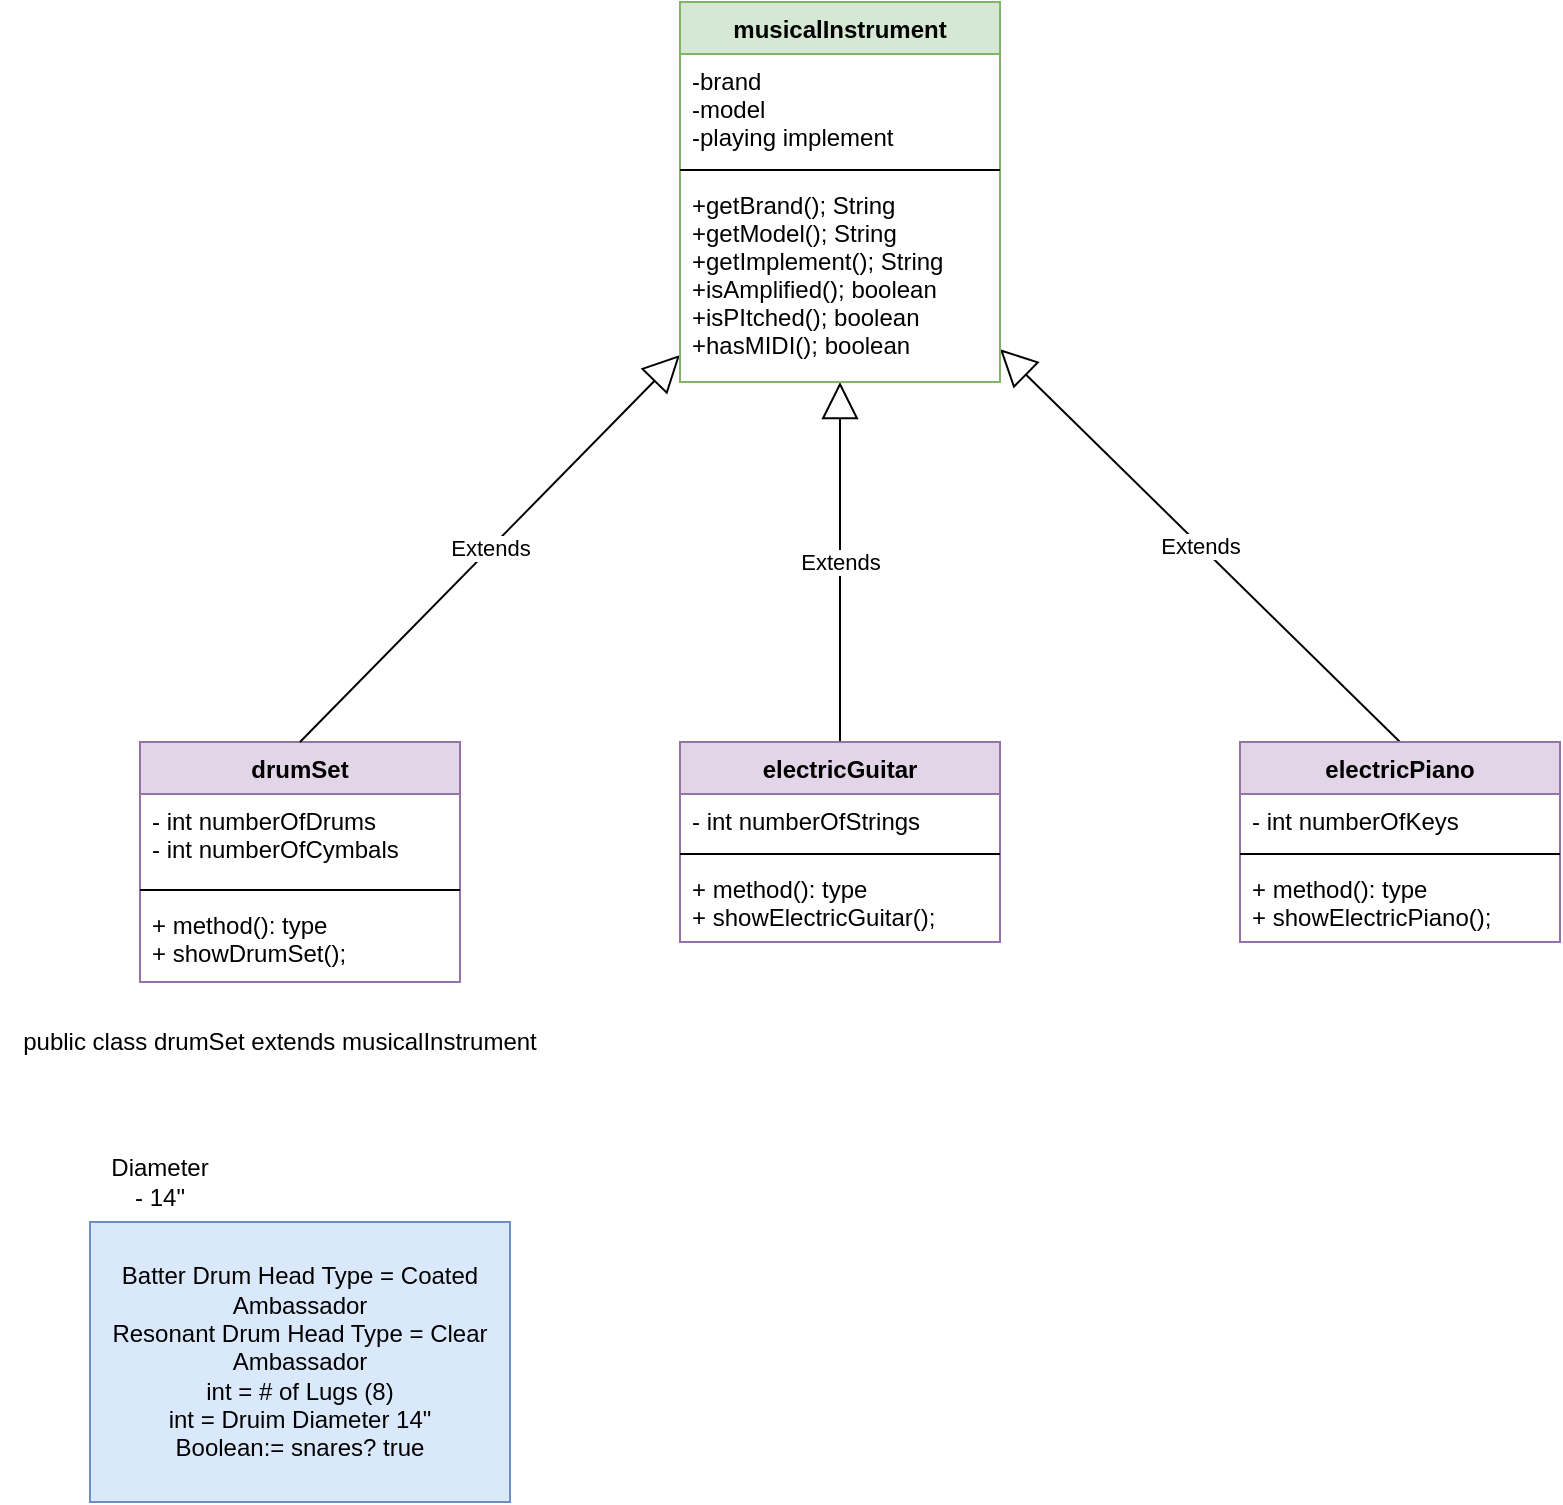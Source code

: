 <mxfile version="13.8.0" type="github">
  <diagram id="u5egj9Q1XMa9EqDsLZzm" name="Page-1">
    <mxGraphModel dx="1950" dy="1722" grid="1" gridSize="10" guides="1" tooltips="1" connect="1" arrows="1" fold="1" page="1" pageScale="1" pageWidth="850" pageHeight="1100" math="0" shadow="0">
      <root>
        <mxCell id="0" />
        <mxCell id="1" parent="0" />
        <mxCell id="iNh4lFPZa8ypUP3hIFsf-30" value="Extends" style="endArrow=block;endSize=16;endFill=0;html=1;" parent="1" source="iNh4lFPZa8ypUP3hIFsf-13" target="iNh4lFPZa8ypUP3hIFsf-1" edge="1">
          <mxGeometry width="160" relative="1" as="geometry">
            <mxPoint x="397" y="320" as="sourcePoint" />
            <mxPoint x="330" y="175.923" as="targetPoint" />
          </mxGeometry>
        </mxCell>
        <mxCell id="iNh4lFPZa8ypUP3hIFsf-5" value="drumSet" style="swimlane;fontStyle=1;align=center;verticalAlign=top;childLayout=stackLayout;horizontal=1;startSize=26;horizontalStack=0;resizeParent=1;resizeParentMax=0;resizeLast=0;collapsible=1;marginBottom=0;fillColor=#e1d5e7;strokeColor=#9673a6;" parent="1" vertex="1">
          <mxGeometry x="40" y="310" width="160" height="120" as="geometry" />
        </mxCell>
        <mxCell id="iNh4lFPZa8ypUP3hIFsf-6" value="- int numberOfDrums&#xa;- int numberOfCymbals" style="text;strokeColor=none;fillColor=none;align=left;verticalAlign=top;spacingLeft=4;spacingRight=4;overflow=hidden;rotatable=0;points=[[0,0.5],[1,0.5]];portConstraint=eastwest;" parent="iNh4lFPZa8ypUP3hIFsf-5" vertex="1">
          <mxGeometry y="26" width="160" height="44" as="geometry" />
        </mxCell>
        <mxCell id="iNh4lFPZa8ypUP3hIFsf-7" value="" style="line;strokeWidth=1;fillColor=none;align=left;verticalAlign=middle;spacingTop=-1;spacingLeft=3;spacingRight=3;rotatable=0;labelPosition=right;points=[];portConstraint=eastwest;" parent="iNh4lFPZa8ypUP3hIFsf-5" vertex="1">
          <mxGeometry y="70" width="160" height="8" as="geometry" />
        </mxCell>
        <mxCell id="iNh4lFPZa8ypUP3hIFsf-8" value="+ method(): type&#xa;+ showDrumSet();" style="text;strokeColor=none;fillColor=none;align=left;verticalAlign=top;spacingLeft=4;spacingRight=4;overflow=hidden;rotatable=0;points=[[0,0.5],[1,0.5]];portConstraint=eastwest;" parent="iNh4lFPZa8ypUP3hIFsf-5" vertex="1">
          <mxGeometry y="78" width="160" height="42" as="geometry" />
        </mxCell>
        <mxCell id="iNh4lFPZa8ypUP3hIFsf-31" value="Extends" style="endArrow=block;endSize=16;endFill=0;html=1;exitX=0.5;exitY=0;exitDx=0;exitDy=0;" parent="1" source="iNh4lFPZa8ypUP3hIFsf-17" target="iNh4lFPZa8ypUP3hIFsf-1" edge="1">
          <mxGeometry width="160" relative="1" as="geometry">
            <mxPoint x="336.08" y="313.98" as="sourcePoint" />
            <mxPoint x="340" y="185.923" as="targetPoint" />
          </mxGeometry>
        </mxCell>
        <mxCell id="iNh4lFPZa8ypUP3hIFsf-33" value="public class drumSet extends musicalInstrument" style="text;html=1;strokeColor=none;fillColor=none;align=center;verticalAlign=middle;whiteSpace=wrap;rounded=0;" parent="1" vertex="1">
          <mxGeometry x="-30" y="450" width="280" height="20" as="geometry" />
        </mxCell>
        <mxCell id="iNh4lFPZa8ypUP3hIFsf-35" value="Diameter - 14&quot;&lt;br&gt;" style="text;html=1;strokeColor=none;fillColor=none;align=center;verticalAlign=middle;whiteSpace=wrap;rounded=0;" parent="1" vertex="1">
          <mxGeometry x="30" y="520" width="40" height="20" as="geometry" />
        </mxCell>
        <mxCell id="iNh4lFPZa8ypUP3hIFsf-37" value="Batter Drum Head Type = Coated Ambassador&lt;br&gt;Resonant Drum Head Type = Clear Ambassador&lt;br&gt;int = # of Lugs (8)&lt;br&gt;int = Druim Diameter 14&quot;&lt;br&gt;Boolean:= snares? true" style="text;html=1;strokeColor=#6c8ebf;fillColor=#dae8fc;align=center;verticalAlign=middle;whiteSpace=wrap;rounded=0;" parent="1" vertex="1">
          <mxGeometry x="15" y="550" width="210" height="140" as="geometry" />
        </mxCell>
        <mxCell id="iNh4lFPZa8ypUP3hIFsf-17" value="electricPiano" style="swimlane;fontStyle=1;align=center;verticalAlign=top;childLayout=stackLayout;horizontal=1;startSize=26;horizontalStack=0;resizeParent=1;resizeParentMax=0;resizeLast=0;collapsible=1;marginBottom=0;fillColor=#e1d5e7;strokeColor=#9673a6;" parent="1" vertex="1">
          <mxGeometry x="590" y="310" width="160" height="100" as="geometry" />
        </mxCell>
        <mxCell id="iNh4lFPZa8ypUP3hIFsf-18" value="- int numberOfKeys" style="text;strokeColor=none;fillColor=none;align=left;verticalAlign=top;spacingLeft=4;spacingRight=4;overflow=hidden;rotatable=0;points=[[0,0.5],[1,0.5]];portConstraint=eastwest;" parent="iNh4lFPZa8ypUP3hIFsf-17" vertex="1">
          <mxGeometry y="26" width="160" height="26" as="geometry" />
        </mxCell>
        <mxCell id="iNh4lFPZa8ypUP3hIFsf-19" value="" style="line;strokeWidth=1;fillColor=none;align=left;verticalAlign=middle;spacingTop=-1;spacingLeft=3;spacingRight=3;rotatable=0;labelPosition=right;points=[];portConstraint=eastwest;" parent="iNh4lFPZa8ypUP3hIFsf-17" vertex="1">
          <mxGeometry y="52" width="160" height="8" as="geometry" />
        </mxCell>
        <mxCell id="iNh4lFPZa8ypUP3hIFsf-20" value="+ method(): type&#xa;+ showElectricPiano();" style="text;strokeColor=none;fillColor=none;align=left;verticalAlign=top;spacingLeft=4;spacingRight=4;overflow=hidden;rotatable=0;points=[[0,0.5],[1,0.5]];portConstraint=eastwest;" parent="iNh4lFPZa8ypUP3hIFsf-17" vertex="1">
          <mxGeometry y="60" width="160" height="40" as="geometry" />
        </mxCell>
        <mxCell id="iNh4lFPZa8ypUP3hIFsf-13" value="electricGuitar" style="swimlane;fontStyle=1;align=center;verticalAlign=top;childLayout=stackLayout;horizontal=1;startSize=26;horizontalStack=0;resizeParent=1;resizeParentMax=0;resizeLast=0;collapsible=1;marginBottom=0;fillColor=#e1d5e7;strokeColor=#9673a6;" parent="1" vertex="1">
          <mxGeometry x="310" y="310" width="160" height="100" as="geometry" />
        </mxCell>
        <mxCell id="iNh4lFPZa8ypUP3hIFsf-14" value="- int numberOfStrings" style="text;strokeColor=none;fillColor=none;align=left;verticalAlign=top;spacingLeft=4;spacingRight=4;overflow=hidden;rotatable=0;points=[[0,0.5],[1,0.5]];portConstraint=eastwest;" parent="iNh4lFPZa8ypUP3hIFsf-13" vertex="1">
          <mxGeometry y="26" width="160" height="26" as="geometry" />
        </mxCell>
        <mxCell id="iNh4lFPZa8ypUP3hIFsf-15" value="" style="line;strokeWidth=1;fillColor=none;align=left;verticalAlign=middle;spacingTop=-1;spacingLeft=3;spacingRight=3;rotatable=0;labelPosition=right;points=[];portConstraint=eastwest;" parent="iNh4lFPZa8ypUP3hIFsf-13" vertex="1">
          <mxGeometry y="52" width="160" height="8" as="geometry" />
        </mxCell>
        <mxCell id="iNh4lFPZa8ypUP3hIFsf-16" value="+ method(): type&#xa;+ showElectricGuitar();" style="text;strokeColor=none;fillColor=none;align=left;verticalAlign=top;spacingLeft=4;spacingRight=4;overflow=hidden;rotatable=0;points=[[0,0.5],[1,0.5]];portConstraint=eastwest;" parent="iNh4lFPZa8ypUP3hIFsf-13" vertex="1">
          <mxGeometry y="60" width="160" height="40" as="geometry" />
        </mxCell>
        <mxCell id="iNh4lFPZa8ypUP3hIFsf-29" value="Extends" style="endArrow=block;endSize=16;endFill=0;html=1;exitX=0.5;exitY=0;exitDx=0;exitDy=0;" parent="1" target="iNh4lFPZa8ypUP3hIFsf-1" edge="1" source="iNh4lFPZa8ypUP3hIFsf-5">
          <mxGeometry width="160" relative="1" as="geometry">
            <mxPoint x="140" y="320" as="sourcePoint" />
            <mxPoint x="300" y="320" as="targetPoint" />
          </mxGeometry>
        </mxCell>
        <mxCell id="iNh4lFPZa8ypUP3hIFsf-1" value="musicalInstrument" style="swimlane;fontStyle=1;align=center;verticalAlign=top;childLayout=stackLayout;horizontal=1;startSize=26;horizontalStack=0;resizeParent=1;resizeParentMax=0;resizeLast=0;collapsible=1;marginBottom=0;fillColor=#d5e8d4;strokeColor=#82b366;" parent="1" vertex="1">
          <mxGeometry x="310" y="-60" width="160" height="190" as="geometry" />
        </mxCell>
        <mxCell id="iNh4lFPZa8ypUP3hIFsf-2" value="-brand&#xa;-model&#xa;-playing implement" style="text;strokeColor=none;fillColor=none;align=left;verticalAlign=top;spacingLeft=4;spacingRight=4;overflow=hidden;rotatable=0;points=[[0,0.5],[1,0.5]];portConstraint=eastwest;" parent="iNh4lFPZa8ypUP3hIFsf-1" vertex="1">
          <mxGeometry y="26" width="160" height="54" as="geometry" />
        </mxCell>
        <mxCell id="iNh4lFPZa8ypUP3hIFsf-3" value="" style="line;strokeWidth=1;fillColor=none;align=left;verticalAlign=middle;spacingTop=-1;spacingLeft=3;spacingRight=3;rotatable=0;labelPosition=right;points=[];portConstraint=eastwest;" parent="iNh4lFPZa8ypUP3hIFsf-1" vertex="1">
          <mxGeometry y="80" width="160" height="8" as="geometry" />
        </mxCell>
        <mxCell id="iNh4lFPZa8ypUP3hIFsf-4" value="+getBrand(); String&#xa;+getModel(); String&#xa;+getImplement(); String&#xa;+isAmplified(); boolean&#xa;+isPItched(); boolean&#xa;+hasMIDI(); boolean" style="text;strokeColor=none;fillColor=none;align=left;verticalAlign=top;spacingLeft=4;spacingRight=4;overflow=hidden;rotatable=0;points=[[0,0.5],[1,0.5]];portConstraint=eastwest;" parent="iNh4lFPZa8ypUP3hIFsf-1" vertex="1">
          <mxGeometry y="88" width="160" height="102" as="geometry" />
        </mxCell>
      </root>
    </mxGraphModel>
  </diagram>
</mxfile>
